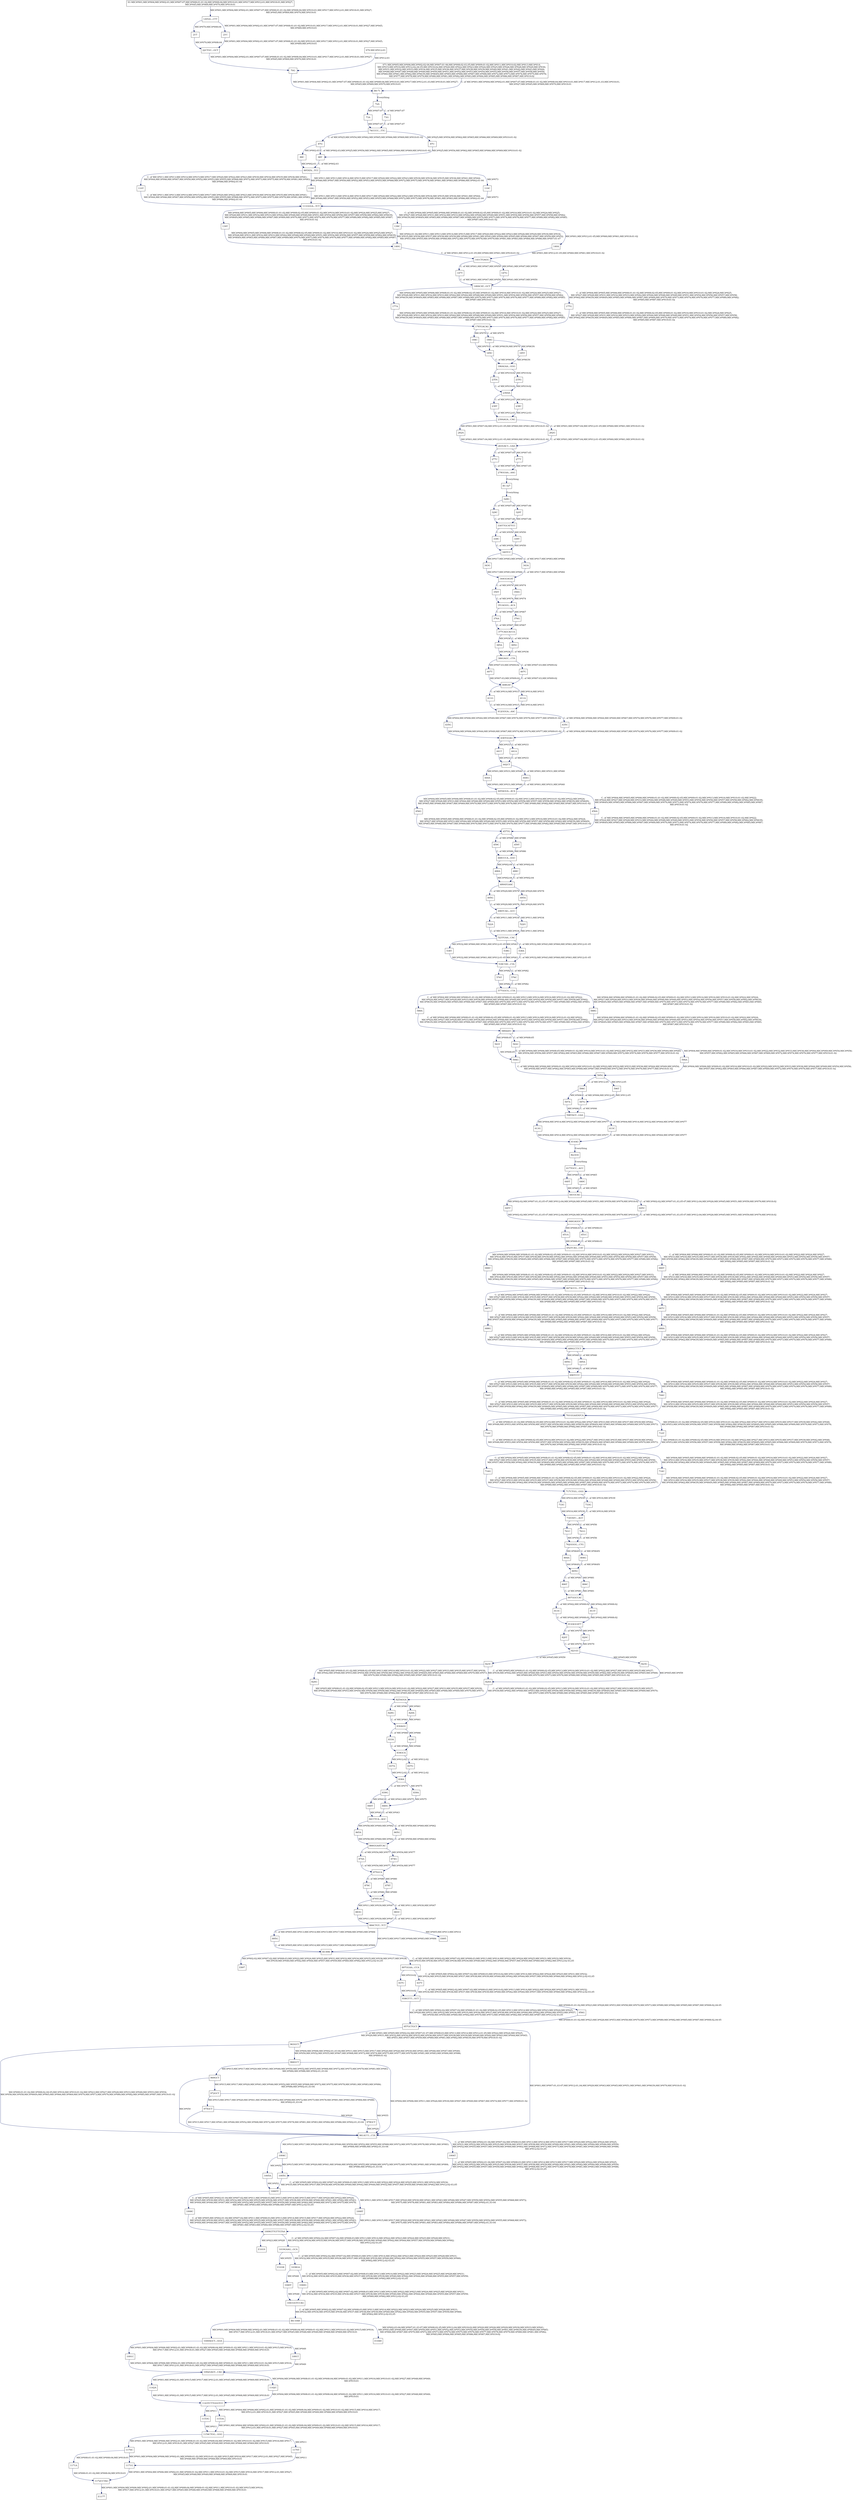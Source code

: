 digraph G {
  "865A" [shape=box, ];
  "1170C" [shape=box, ];
  "441T" [shape=box, ];
  "879TCAC" [shape=box, ];
  "339C" [shape=box, ];
  "184C" [shape=box, ];
  "185C" [shape=box, ];
  "350T" [shape=box, ];
  "110T" [shape=box, ];
  "651A" [shape=box, ];
  "865G" [shape=box, ];
  "539CTAT...CTA" [shape=box, ];
  "883G" [shape=box, ];
  "733C" [shape=box, ];
  "522A" [shape=box, ];
  "140A" [shape=box, ];
  "495G" [shape=box, ];
  "263GACT...GAA" [shape=box, ];
  "343G" [shape=box, ];
  "613G" [shape=box, ];
  "435G" [shape=box, ];
  "1092GAGT...CAG" [shape=box, ];
  "645T" [shape=box, ];
  "761C" [shape=box, ];
  "74CCCC...TTC" [shape=box, ];
  "874A" [shape=box, ];
  "824A" [shape=box, ];
  "700T" [shape=box, ];
  "833A" [shape=box, ];
  "457TG" [shape=box, ];
  "874G" [shape=box, ];
  "820T" [shape=box, ];
  "73A" [shape=box, ];
  "689GCTTCT" [shape=box, ];
  "139T" [shape=box, ];
  "966GCT" [shape=box, ];
  "825AGGA" [shape=box, ];
  "824G" [shape=box, ];
  "688A" [shape=box, ];
  "806T" [shape=box, ];
  "239AAGA...CAG" [shape=box, ];
  "840T" [shape=box, ];
  "70G" [shape=box, ];
  "1049AGCT...GGA" [shape=box, ];
  "688G" [shape=box, ];
  "652TCAG...CAT" [shape=box, ];
  "1006TC" [shape=box, ];
  "667ACCG...TTC" [shape=box, ];
  "884CTGT...TCT" [shape=box, ];
  "S1-MICA*001;MICA*004;MICA*002:01;MICA*007:07;MICA*008:01:01-02;MICA*008:04;MICA*010:01;MICA*017;MICA*012:01;MICA*018:01;MICA*027;
MICA*045;MICA*069;MICA*070;MICA*019:01" [
  shape=box, ];
  "73G" [shape=box, ];
  "523TGAA...CAC" [shape=box, ];
  "488A" [shape=box, ];
  "E1019" [shape=box, ];
  "829G" [shape=box, ];
  "717CTGG...GGG" [shape=box, ];
  "695G" [shape=box, ];
  "838A" [shape=box, ];
  "813C" [shape=box, ];
  "444A" [shape=box, ];
  "598TAGT...GAA" [shape=box, ];
  "329C" [shape=box, ];
  "804A" [shape=box, ];
  "177A" [shape=box, ];
  "830AGG" [shape=box, ];
  "696TCCC" [shape=box, ];
  "407T" [shape=box, ];
  "488C" [shape=box, ];
  "B4-1048" [shape=box, ];
  "1170T" [shape=box, ];
  "895G" [shape=box, ];
  "456G" [shape=box, ];
  "B3-896" [shape=box, ];
  "88T" [shape=box, ];
  "1040T" [shape=box, ];
  "617TGCC...ACC" [shape=box, ];
  "957GCTGCT" [shape=box, ];
  "807GGCCAC" [shape=box, ];
  "875GCA" [shape=box, ];
  "412GGGA...AAC" [shape=box, ];
  "1142A" [shape=box, ];
  "186AGAA...GGG" [shape=box, ];
  "805G" [shape=box, ];
  "595G" [shape=box, ];
  "238T" [shape=box, ];
  "597A" [shape=box, ];
  "351AGGG...ACA" [shape=box, ];
  "147T" [shape=box, ];
  "1005A" [shape=box, ];
  "711ACTGA" [shape=box, ];
  "1040G" [shape=box, ];
  "21T" [shape=box, ];
  "878C" [shape=box, ];
  "700C" [shape=box, ];
  "588A" [shape=box, ];
  "344GGAGAT" [shape=box, ];
  "597G" [shape=box, ];
  "E897" [shape=box, ];
  "235A" [shape=box, ];
  "829A" [shape=box, ];
  "1004C" [shape=box, ];
  "613C" [shape=box, ];
  "386GAGC...CTA" [shape=box, ];
  "B2-616" [shape=box, ];
  "1019GAAG...GCA" [shape=box, ];
  "328G" [shape=box, ];
  "277C" [shape=box, ];
  "1091C" [shape=box, ];
  "687T" [shape=box, ];
  "821GC" [shape=box, ];
  "701GGAATATCA" [shape=box, ];
  "1041GGTCCAG" [shape=box, ];
  "841TTCA...AGC" [shape=box, ];
  "883C" [shape=box, ];
  "436TGGAG" [shape=box, ];
  "666C" [shape=box, ];
  "1009GTTGTTGTAA" [shape=box, ];
  "444G" [shape=box, ];
  "148ACAT...GCT" [shape=box, ];
  "814AGGATT" [shape=box, ];
  "823C" [shape=box, ];
  "645C" [shape=box, ];
  "978GCT" [shape=box, ];
  "820C" [shape=box, ];
  "1171A" [shape=box, ];
  "1005G" [shape=box, ];
  "147G" [shape=box, ];
  "834GCA" [shape=box, ];
  "839G" [shape=box, ];
  "593T" [shape=box, ];
  "938GTTT...GCT" [shape=box, ];
  "411G" [shape=box, ];
  "88C" [shape=box, ];
  "1091T" [shape=box, ];
  "641GCAG" [shape=box, ];
  "238C" [shape=box, ];
  "839A" [shape=box, ];
  "110G" [shape=box, ];
  "1143TCTTGGGTCC" [shape=box, ];
  "262A" [shape=box, ];
  "385A" [shape=box, ];
  "956G" [shape=box, ];
  "376A" [shape=box, ];
  "687C" [shape=box, ];
  "87G" [shape=box, ];
  "646GAGGC" [shape=box, ];
  "1153G" [shape=box, ];
  "460CCCA...GGC" [shape=box, ];
  "937C" [shape=box, ];
  "22CTGC...GCT" [shape=box, ];
  "593C" [shape=box, ];
  "897GGAA...CCA" [shape=box, ];
  "837A" [shape=box, ];
  "495A" [shape=box, ];
  "1008C" [shape=box, ];
  "538T" [shape=box, ];
  "588G" [shape=box, ];
  "E1049" [shape=box, ];
  "695A" [shape=box, ];
  "1171G" [shape=box, ];
  "E1177" [shape=box, ];
  "716G" [shape=box, ];
  "496TCAG...GCC" [shape=box, ];
  "963GCT" [shape=box, ];
  "E1038" [shape=box, ];
  "878T" [shape=box, ];
  "804G" [shape=box, ];
  "441A" [shape=box, ];
  "489ATGAAC" [shape=box, ];
  "376G" [shape=box, ];
  "594A" [shape=box, ];
  "139C" [shape=box, ];
  "89TATA...TCC" [shape=box, ];
  "823G" [shape=box, ];
  "B1-327" [shape=box, ];
  "640T" [shape=box, ];
  "277T" [shape=box, ];
  "716C" [shape=box, ];
  "340TCC" [shape=box, ];
  "141CTGAGG" [shape=box, ];
  "278GGAA...AAG" [shape=box, ];
  "459C" [shape=box, ];
  "937T" [shape=box, ];
  "330TTGCATTCC" [shape=box, ];
  "177G" [shape=box, ];
  "350G" [shape=box, ];
  "866GGAATCAC" [shape=box, ];
  "184G" [shape=box, ];
  "666T" [shape=box, ];
  "833C" [shape=box, ];
  "87C" [shape=box, ];
  "538G" [shape=box, ];
  "B0-71" [shape=box, ];
  "522G" [shape=box, ];
  "614AG" [shape=box, ];
  "1ATGG...CTT" [shape=box, ];
  "806C" [shape=box, ];
  "762GGGG...CTG" [shape=box, ];
  "710C" [shape=box, ];
  "S70-MICA*012:03" [shape=box, ];
  "459T" [shape=box, ];
  "385G" [shape=box, ];
  "S71-MICA*005;MICA*006;MICA*002:02-04;MICA*007:01-06;MICA*008:02-03,05;MICA*009:01-02;MICA*011;MICA*010:02;MICA*013;MICA*014;
MICA*015;MICA*016;MICA*012:02,04-05;MICA*018:02;MICA*020;MICA*022;MICA*023;MICA*024;MICA*025;MICA*026;MICA*028;MICA*029;MICA*030;
MICA*031;MICA*032;MICA*033;MICA*034;MICA*035;MICA*036;MICA*037;MICA*038;MICA*039;MICA*040;MICA*041;MICA*042;MICA*043;MICA*044;
MICA*046;MICA*047;MICA*048;MICA*049;MICA*050;MICA*051;MICA*052;MICA*053;MICA*054;MICA*055;MICA*056;MICA*057;MICA*058;MICA*059;
MICA*060;MICA*061;MICA*062;MICA*063N;MICA*064N;MICA*065;MICA*066;MICA*067;MICA*068;MICA*072;MICA*073;MICA*074;MICA*075;MICA*076;
MICA*077;MICA*078;MICA*079;MICA*080;MICA*081;MICA*082;MICA*083;MICA*084;MICA*085;MICA*086;MICA*087;MICA*019:02" [
  shape=box, ];
  "1172CCTAG" [shape=box, ];
  "235G" [shape=box, ];
  "594G" [shape=box, ];
  "1142C" [shape=box, ];
  "377CAGCACCA" [shape=box, ];
  "236AA" [shape=box, ];
  "710T" [shape=box, ];
  "1153A" [shape=box, ];
  "733G" [shape=box, ];
  "407C" [shape=box, ];
  "1008T" [shape=box, ];
  "975GCT" [shape=box, ];
  "E895" [shape=box, ];
  "813T" [shape=box, ];
  "589AATC" [shape=box, ];
  "761G" [shape=box, ];
  "140G" [shape=box, ];
  "329T" [shape=box, ];
  "185T" [shape=box, ];
  "72A" [shape=box, ];
  "411A" [shape=box, ];
  "576T" [shape=box, ];
  "840G" [shape=box, ];
  "110C" [shape=box, ];
  "651C" [shape=box, ];
  "442CT" [shape=box, ];
  "837G" [shape=box, ];
  "1154CTGG...GGG" [shape=box, ];
  "435C" [shape=box, ];
  "538A" [shape=box, ];
  "1004T" [shape=box, ];
  "343A" [shape=box, ];
  "596C" [shape=box, ];
  "262G" [shape=box, ];
  "596T" [shape=box, ];
  "21C" [shape=box, ];
  "456A" [shape=box, ];
  "969GCT" [shape=box, ];
  "972GCT" [shape=box, ];
  "408GAT" [shape=box, ];
  "981ATTT...CTA" [shape=box, ];
  "111GGGA...TCT" [shape=box, ];
  "576C" [shape=box, ];
  "640C" [shape=box, ];
  "178TGACAG" [shape=box, ];
  "339T" [shape=box, ];
  "1038GA" [shape=box, ];
  "577GGCG...CTA" [shape=box, ];
  "734TATC...AGT" [shape=box, ];
  "445AGGA...ACA" [shape=box, ];
  
  
  edge [color="#001267", ];
  "865A" -> "866GGAATCAC" [label="MICA*058;MICA*060;MICA*062", ];
  "1170C" -> "1171A" [label="MICA*008:01:01-02;MICA*008:04;MICA*018:01", ];
  "1170C" -> "1171G" [label="MICA*001;MICA*004;MICA*006;MICA*002:01;MICA*009:01-02;MICA*010:01-02;MICA*015;MICA*016;MICA*017;MICA*012:01;MICA*027;MICA*045;
MICA*048;MICA*049;MICA*068;MICA*069;MICA*019:01",
                      ];
  "441T" -> "442CT" [label="MICA*033", ];
  "879TCAC" -> "883C" [label="C. of MICA*011;MICA*030;MICA*047", ];
  "879TCAC" -> "883G" [label="MICA*011;MICA*030;MICA*047", ];
  "339C" -> "340TCC" [label="C. of MICA*050", ];
  "184C" -> "185C" [label="MICA*070", ];
  "185C" -> "186AGAA...GGG" [label="C. of MICA*063N", ];
  "350T" -> "351AGGG...ACA" [label="C. of MICA*074", ];
  "110T" -> "111GGGA...TCT" [label="C. of MICA*011;MICA*013;MICA*014;MICA*015;MICA*017;MICA*020;MICA*022;MICA*023;MICA*030;MICA*034;MICA*035;MICA*036;MICA*041;
MICA*044;MICA*046;MICA*047;MICA*050;MICA*052;MICA*053;MICA*055;MICA*068;MICA*072;MICA*073;MICA*075;MICA*078;MICA*081;MICA*083;
MICA*086;MICA*002:01-04",
                             ];
  "651A" -> "652TCAG...CAT" [label="MICA*008:03", ];
  "865G" -> "866GGAATCAC" [label="C. of MICA*058;MICA*060;MICA*062", ];
  "539CTAT...CTA" -> "576C" [label="C. of MICA*082", ];
  "539CTAT...CTA" -> "576T" [label="MICA*082", ];
  "883G" -> "884CTGT...TCT" [label="MICA*011;MICA*030;MICA*047", ];
  "733C" -> "734TATC...AGT" [label="MICA*016;MICA*039", ];
  "522A" -> "523TGAA...CAC" [label="C. of MICA*011;MICA*034", ];
  "140A" -> "141CTGAGG" [label="MICA*001;MICA*012:01-05;MICA*060;MICA*061;MICA*018:01-02",
                         ];
  "495G" -> "496TCAG...GCC" [label="C. of MICA*029;MICA*078", ];
  "263GACT...GAA" -> "277C" [label="C. of MICA*007:05", ];
  "263GACT...GAA" -> "277T" [label="MICA*007:05", ];
  "343G" -> "344GGAGAT" [label="MICA*017;MICA*083;MICA*084", ];
  "613G" -> "614AG" [label="MICA*004;MICA*014;MICA*032;MICA*044;MICA*067;MICA*077",
                     ];
  "435G" -> "436TGGAG" [label="MICA*004;MICA*006;MICA*044;MICA*049;MICA*067;MICA*074;MICA*076;MICA*077;MICA*009:01-02",
                        ];
  "1092GAGT...CAG" -> "1142A" [label="MICA*001;MICA*002:01;MICA*015;MICA*017;MICA*012:01;MICA*045;MICA*068;MICA*069;MICA*018:01",
                               ];
  "1092GAGT...CAG" -> "1142C" [label="MICA*004;MICA*006;MICA*008:01:01-02;MICA*008:04;MICA*009:01-02;MICA*011;MICA*016;MICA*010:01-02;MICA*027;MICA*048;MICA*049;
MICA*019:01",
                               ];
  "645T" -> "646GAGGC" [label="MICA*002:02;MICA*007:01,03,05-07;MICA*012:04;MICA*026;MICA*045;MICA*051;MICA*059;MICA*079;MICA*018:02",
                        ];
  "761C" -> "762GGGG...CTG" [label="MICA*056", ];
  "74CCCC...TTC" -> "87C" [label="MICA*025;MICA*054;MICA*062;MICA*065;MICA*066;MICA*069;MICA*010:01-02",
                           ];
  "74CCCC...TTC" -> "87G" [label="C. of MICA*025;MICA*054;MICA*062;MICA*065;MICA*066;MICA*069;MICA*010:01-02",
                           ];
  "874A" -> "875GCA" [label="C. of MICA*054;MICA*077", ];
  "824A" -> "825AGGA" [label="C. of MICA*005;MICA*008:01:01-02;MICA*008:02-05;MICA*013;MICA*016;MICA*010:01-02;MICA*022;MICA*027;MICA*033;MICA*035;MICA*037;
MICA*039;MICA*042;MICA*048;MICA*053;MICA*054;MICA*056;MICA*058;MICA*062;MICA*063N;MICA*064N;MICA*065;MICA*066;MICA*069;MICA*070;
MICA*073;MICA*076;MICA*080;MICA*082;MICA*085;MICA*087;MICA*019:01-02",
                       ];
  "700T" -> "701GGAATATCA" [label="C. of MICA*004;MICA*005;MICA*006;MICA*008:01:01-02;MICA*008:02-05;MICA*009:01-02;MICA*016;MICA*010:01-02;MICA*022;MICA*024;
MICA*027;MICA*033;MICA*034;MICA*035;MICA*037;MICA*038;MICA*039;MICA*042;MICA*044;MICA*048;MICA*049;MICA*053;MICA*054;MICA*056;
MICA*057;MICA*058;MICA*062;MICA*063N;MICA*064N;MICA*065;MICA*066;MICA*067;MICA*069;MICA*070;MICA*073;MICA*074;MICA*076;MICA*077;
MICA*080;MICA*082;MICA*085;MICA*087;MICA*019:01-02",
                            ];
  "833A" -> "834GCA" [label="C. of MICA*066", ];
  "457TG" -> "459C" [label="C. of MICA*086", ];
  "457TG" -> "459T" [label="MICA*086", ];
  "874G" -> "875GCA" [label="MICA*054;MICA*077", ];
  "820T" -> "821GC" [label="C. of MICA*079", ];
  "73A" -> "74CCCC...TTC" [label="MICA*007:07", ];
  "689GCTTCT" -> "695A" [label="C. of MICA*046", ];
  "689GCTTCT" -> "695G" [label="MICA*046", ];
  "139T" -> "140G" [label="MICA*004;MICA*005;MICA*006;MICA*008:01:01-02;MICA*008:02-05;MICA*009:01-02;MICA*016;MICA*010:01-02;MICA*024;MICA*025;MICA*027;
MICA*028;MICA*031;MICA*032;MICA*033;MICA*042;MICA*048;MICA*049;MICA*051;MICA*054;MICA*056;MICA*057;MICA*058;MICA*062;MICA*063N;
MICA*064N;MICA*065;MICA*066;MICA*067;MICA*069;MICA*070;MICA*073;MICA*074;MICA*076;MICA*077;MICA*080;MICA*082;MICA*085;MICA*087;
MICA*019:01-02",
                    ];
  "966GCT" -> "969GCT" [label="MICA*015;MICA*017;MICA*020;MICA*041;MICA*046;MICA*050;MICA*052;MICA*055;MICA*068;MICA*072;MICA*075;MICA*078;MICA*081;MICA*083;
MICA*084;MICA*086;MICA*002:01,03-04",
                        ];
  "966GCT" -> "981ATTT...CTA" [label="MICA*004;MICA*006;MICA*011;MICA*026;MICA*030;MICA*047;MICA*049;MICA*067;MICA*074;MICA*077;MICA*009:01-02",
                               ];
  "825AGGA" -> "829A" [label="MICA*061", ];
  "825AGGA" -> "829G" [label="C. of MICA*061", ];
  "824G" -> "825AGGA" [label="MICA*005;MICA*008:01:01-02;MICA*008:02-05;MICA*013;MICA*016;MICA*010:01-02;MICA*022;MICA*027;MICA*033;MICA*035;MICA*037;MICA*039;
MICA*042;MICA*048;MICA*053;MICA*054;MICA*056;MICA*058;MICA*062;MICA*063N;MICA*064N;MICA*065;MICA*066;MICA*069;MICA*070;MICA*073;
MICA*076;MICA*080;MICA*082;MICA*085;MICA*087;MICA*019:01-02",
                       ];
  "688A" -> "689GCTTCT" [label="MICA*004;MICA*005;MICA*006;MICA*008:01:01-02;MICA*008:02-05;MICA*009:01-02;MICA*016;MICA*010:01-02;MICA*022;MICA*024;MICA*027;
MICA*033;MICA*034;MICA*035;MICA*037;MICA*038;MICA*039;MICA*042;MICA*044;MICA*048;MICA*049;MICA*053;MICA*054;MICA*056;MICA*057;
MICA*058;MICA*062;MICA*063N;MICA*064N;MICA*065;MICA*066;MICA*067;MICA*069;MICA*070;MICA*073;MICA*074;MICA*076;MICA*077;MICA*080;
MICA*082;MICA*085;MICA*087;MICA*019:01-02",
                         ];
  "806T" -> "807GGCCAC" [label="C. of MICA*081", ];
  "239AAGA...CAG" -> "262A" [label="MICA*001;MICA*007:04;MICA*012:01-05;MICA*060;MICA*061;MICA*018:01-02",
                             ];
  "239AAGA...CAG" -> "262G" [label="C. of MICA*001;MICA*007:04;MICA*012:01-05;MICA*060;MICA*061;MICA*018:01-02",
                             ];
  "840T" -> "841TTCA...AGC" [label="MICA*043", ];
  "70G" -> "B0-71" [label="MICA*001;MICA*004;MICA*002:01;MICA*007:07;MICA*008:01:01-02;MICA*008:04;MICA*010:01;MICA*017;MICA*012:01,03;MICA*018:01;MICA*027;
MICA*045;MICA*069;MICA*070;MICA*019:01",
                    ];
  "1049AGCT...GGA" -> "1091C" [label="MICA*001;MICA*004;MICA*006;MICA*002:01;MICA*008:01:01-02;MICA*008:04;MICA*009:01-02;MICA*011;MICA*010:01-02;MICA*015;MICA*016;
MICA*017;MICA*012:01;MICA*018:01;MICA*027;MICA*045;MICA*048;MICA*068;MICA*069;MICA*019:01",
                               ];
  "1049AGCT...GGA" -> "1091T" [label="MICA*049", ];
  "688G" -> "689GCTTCT" [label="C. of MICA*004;MICA*005;MICA*006;MICA*008:01:01-02;MICA*008:02-05;MICA*009:01-02;MICA*016;MICA*010:01-02;MICA*022;MICA*024;
MICA*027;MICA*033;MICA*034;MICA*035;MICA*037;MICA*038;MICA*039;MICA*042;MICA*044;MICA*048;MICA*049;MICA*053;MICA*054;MICA*056;
MICA*057;MICA*058;MICA*062;MICA*063N;MICA*064N;MICA*065;MICA*066;MICA*067;MICA*069;MICA*070;MICA*073;MICA*074;MICA*076;MICA*077;
MICA*080;MICA*082;MICA*085;MICA*087;MICA*019:01-02",
                         ];
  "652TCAG...CAT" -> "666C" [label="MICA*004;MICA*006;MICA*008:01:01-02;MICA*008:02-05;MICA*009:01-02;MICA*016;MICA*010:01-02;MICA*022;MICA*024;MICA*027;MICA*033;
MICA*034;MICA*035;MICA*037;MICA*038;MICA*039;MICA*042;MICA*044;MICA*048;MICA*049;MICA*053;MICA*054;MICA*056;MICA*057;MICA*058;
MICA*062;MICA*063N;MICA*064N;MICA*065;MICA*066;MICA*067;MICA*069;MICA*070;MICA*073;MICA*074;MICA*076;MICA*077;MICA*080;MICA*082;
MICA*085;MICA*087;MICA*019:01-02",
                             ];
  "652TCAG...CAT" -> "666T" [label="C. of MICA*004;MICA*006;MICA*008:01:01-02;MICA*008:02-05;MICA*009:01-02;MICA*016;MICA*010:01-02;MICA*022;MICA*024;MICA*027;
MICA*033;MICA*034;MICA*035;MICA*037;MICA*038;MICA*039;MICA*042;MICA*044;MICA*048;MICA*049;MICA*053;MICA*054;MICA*056;MICA*057;
MICA*058;MICA*062;MICA*063N;MICA*064N;MICA*065;MICA*066;MICA*067;MICA*069;MICA*070;MICA*073;MICA*074;MICA*076;MICA*077;MICA*080;
MICA*082;MICA*085;MICA*087;MICA*019:01-02",
                             ];
  "1006TC" -> "1008C" [label="C. of MICA*005;MICA*002:01-04;MICA*007:02;MICA*011;MICA*008:03;MICA*013;MICA*014;MICA*015;MICA*017;MICA*020;MICA*022;MICA*024;
MICA*025;MICA*030;MICA*031;MICA*032;MICA*034;MICA*035;MICA*036;MICA*037;MICA*038;MICA*039;MICA*040;MICA*041;MICA*042;MICA*043;
MICA*044;MICA*046;MICA*047;MICA*050;MICA*052;MICA*055;MICA*057;MICA*059;MICA*060;MICA*062;MICA*068;MICA*072;MICA*075;MICA*078;
MICA*081;MICA*083;MICA*084;MICA*086;MICA*087;MICA*012:02-03,05",
                       ];
  "1006TC" -> "1008T" [label="MICA*011;MICA*015;MICA*017;MICA*020;MICA*030;MICA*041;MICA*043;MICA*046;MICA*047;MICA*050;MICA*052;MICA*055;MICA*068;MICA*072;
MICA*075;MICA*078;MICA*081;MICA*083;MICA*084;MICA*086;MICA*087;MICA*002:01,03-04",
                       ];
  "667ACCG...TTC" -> "687C" [label="MICA*004;MICA*005;MICA*006;MICA*008:01:01-02;MICA*008:02-05;MICA*009:01-02;MICA*016;MICA*010:01-02;MICA*022;MICA*024;MICA*027;
MICA*033;MICA*034;MICA*035;MICA*037;MICA*038;MICA*039;MICA*042;MICA*044;MICA*048;MICA*049;MICA*053;MICA*054;MICA*056;MICA*057;
MICA*058;MICA*062;MICA*063N;MICA*064N;MICA*065;MICA*066;MICA*067;MICA*069;MICA*070;MICA*073;MICA*074;MICA*076;MICA*077;MICA*080;
MICA*082;MICA*085;MICA*087;MICA*019:01-02",
                             ];
  "667ACCG...TTC" -> "687T" [label="C. of MICA*004;MICA*005;MICA*006;MICA*008:01:01-02;MICA*008:02-05;MICA*009:01-02;MICA*016;MICA*010:01-02;MICA*022;MICA*024;
MICA*027;MICA*033;MICA*034;MICA*035;MICA*037;MICA*038;MICA*039;MICA*042;MICA*044;MICA*048;MICA*049;MICA*053;MICA*054;MICA*056;
MICA*057;MICA*058;MICA*062;MICA*063N;MICA*064N;MICA*065;MICA*066;MICA*067;MICA*069;MICA*070;MICA*073;MICA*074;MICA*076;MICA*077;
MICA*080;MICA*082;MICA*085;MICA*087;MICA*019:01-02",
                             ];
  "884CTGT...TCT" -> "E895" [label="MICA*005;MICA*013;MICA*014", ];
  "884CTGT...TCT" -> "B3-896" [label="MICA*015;MICA*017;MICA*068;MICA*083;MICA*084",
                               ];
  "884CTGT...TCT" -> "895G" [label="C. of MICA*005;MICA*013;MICA*014;MICA*015;MICA*017;MICA*068;MICA*083;MICA*084",
                             ];
  "S1-MICA*001;MICA*004;MICA*002:01;MICA*007:07;MICA*008:01:01-02;MICA*008:04;MICA*010:01;MICA*017;MICA*012:01;MICA*018:01;MICA*027;
MICA*045;MICA*069;MICA*070;MICA*019:01" -> "1ATGG...CTT" [
  label="MICA*001;MICA*004;MICA*002:01;MICA*007:07;MICA*008:01:01-02;MICA*008:04;MICA*010:01;MICA*017;MICA*012:01;MICA*018:01;MICA*027;
MICA*045;MICA*069;MICA*070;MICA*019:01",
  ];
  "73G" -> "74CCCC...TTC" [label="C. of MICA*007:07", ];
  "523TGAA...CAC" -> "538A" [label="C. of MICA*032;MICA*043;MICA*060;MICA*061;MICA*012:01-05",
                             ];
  "523TGAA...CAC" -> "538G" [label="MICA*043", ];
  "523TGAA...CAC" -> "538T" [label="MICA*032;MICA*060;MICA*061;MICA*012:01-05",
                             ];
  "488A" -> "489ATGAAC" [label="MICA*002:04", ];
  "829G" -> "830AGG" [label="C. of MICA*061", ];
  "717CTGG...GGG" -> "733C" [label="MICA*016;MICA*039", ];
  "717CTGG...GGG" -> "733G" [label="C. of MICA*016;MICA*039", ];
  "695G" -> "696TCCC" [label="MICA*046", ];
  "838A" -> "839A" [label="MICA*075", ];
  "838A" -> "839G" [label="C. of MICA*075", ];
  "813C" -> "814AGGATT" [label="C. of MICA*042;MICA*008:02", ];
  "444A" -> "445AGGA...ACA" [label="MICA*001;MICA*031;MICA*040", ];
  "598TAGT...GAA" -> "613C" [label="C. of MICA*004;MICA*014;MICA*032;MICA*044;MICA*067;MICA*077",
                             ];
  "598TAGT...GAA" -> "613G" [label="MICA*004;MICA*014;MICA*032;MICA*044;MICA*067;MICA*077",
                             ];
  "329C" -> "330TTGCATTCC" [label="C. of MICA*007:06", ];
  "804A" -> "805G" [label="MICA*064N", ];
  "177A" -> "178TGACAG" [label="MICA*004;MICA*005;MICA*006;MICA*008:01:01-02;MICA*008:02-05;MICA*009:01-02;MICA*016;MICA*010:01-02;MICA*024;MICA*025;MICA*027;
MICA*028;MICA*031;MICA*032;MICA*033;MICA*042;MICA*044;MICA*048;MICA*049;MICA*051;MICA*054;MICA*056;MICA*057;MICA*058;MICA*062;
MICA*063N;MICA*064N;MICA*065;MICA*066;MICA*067;MICA*069;MICA*070;MICA*073;MICA*074;MICA*076;MICA*077;MICA*080;MICA*082;MICA*085;
MICA*087;MICA*019:01-02",
                         ];
  "830AGG" -> "833A" [label="C. of MICA*066", ];
  "830AGG" -> "833C" [label="MICA*066", ];
  "696TCCC" -> "700C" [label="MICA*004;MICA*005;MICA*006;MICA*008:01:01-02;MICA*008:02-05;MICA*009:01-02;MICA*016;MICA*010:01-02;MICA*022;MICA*024;MICA*027;
MICA*033;MICA*034;MICA*035;MICA*037;MICA*038;MICA*039;MICA*042;MICA*044;MICA*048;MICA*049;MICA*053;MICA*054;MICA*056;MICA*057;
MICA*058;MICA*062;MICA*063N;MICA*064N;MICA*065;MICA*066;MICA*067;MICA*069;MICA*070;MICA*073;MICA*074;MICA*076;MICA*077;MICA*080;
MICA*082;MICA*085;MICA*087;MICA*019:01-02",
                       ];
  "696TCCC" -> "700T" [label="C. of MICA*004;MICA*005;MICA*006;MICA*008:01:01-02;MICA*008:02-05;MICA*009:01-02;MICA*016;MICA*010:01-02;MICA*022;MICA*024;
MICA*027;MICA*033;MICA*034;MICA*035;MICA*037;MICA*038;MICA*039;MICA*042;MICA*044;MICA*048;MICA*049;MICA*053;MICA*054;MICA*056;
MICA*057;MICA*058;MICA*062;MICA*063N;MICA*064N;MICA*065;MICA*066;MICA*067;MICA*069;MICA*070;MICA*073;MICA*074;MICA*076;MICA*077;
MICA*080;MICA*082;MICA*085;MICA*087;MICA*019:01-02",
                       ];
  "407T" -> "408GAT" [label="MICA*007:03;MICA*009:02", ];
  "488C" -> "489ATGAAC" [label="C. of MICA*002:04", ];
  "B4-1048" -> "E1049" [label="MICA*002:03-04;MICA*007:01,03-07;MICA*008:02,05;MICA*012:04;MICA*018:02;MICA*020;MICA*026;MICA*029;MICA*030;MICA*033;MICA*041;
MICA*043;MICA*046;MICA*047;MICA*050;MICA*051;MICA*052;MICA*053;MICA*054;MICA*056;MICA*058;MICA*061;MICA*063N;MICA*064N;MICA*065;
MICA*066;MICA*067;MICA*070;MICA*072;MICA*073;MICA*074;MICA*075;MICA*076;MICA*077;MICA*078;MICA*079;MICA*080;MICA*081;MICA*082;
MICA*083;MICA*084;MICA*085;MICA*086;MICA*087;MICA*019:02",
                        ];
  "B4-1048" -> "1049AGCT...GGA" [label="MICA*001;MICA*004;MICA*006;MICA*002:01;MICA*008:01:01-02;MICA*008:04;MICA*009:01-02;MICA*011;MICA*010:01-02;MICA*015;MICA*016;
MICA*017;MICA*012:01;MICA*018:01;MICA*027;MICA*045;MICA*048;MICA*049;MICA*068;MICA*069;MICA*019:01",
                                 ];
  "1170T" -> "1171G" [label="MICA*011", ];
  "895G" -> "B3-896" [label="C. of MICA*005;MICA*013;MICA*014;MICA*015;MICA*017;MICA*068;MICA*083;MICA*084",
                      ];
  "456G" -> "457TG" [label="MICA*004;MICA*005;MICA*006;MICA*008:01:01-02;MICA*008:02-05;MICA*009:01-02;MICA*013;MICA*016;MICA*010:01-02;MICA*022;MICA*024;
MICA*027;MICA*028;MICA*033;MICA*044;MICA*048;MICA*049;MICA*053;MICA*054;MICA*056;MICA*057;MICA*058;MICA*062;MICA*063N;MICA*064N;
MICA*065;MICA*066;MICA*067;MICA*069;MICA*070;MICA*073;MICA*074;MICA*076;MICA*077;MICA*080;MICA*082;MICA*085;MICA*087;MICA*019:01-02",
                     ];
  "B3-896" -> "E897" [label="MICA*002:02;MICA*007:02;MICA*008:03;MICA*022;MICA*024;MICA*025;MICA*031;MICA*032;MICA*034;MICA*035;MICA*036;MICA*037;MICA*038;
MICA*039;MICA*040;MICA*042;MICA*044;MICA*057;MICA*059;MICA*060;MICA*062;MICA*012:02-03,05",
                      ];
  "B3-896" -> "897GGAA...CCA" [label="C. of MICA*005;MICA*002:02;MICA*007:02;MICA*008:03;MICA*013;MICA*014;MICA*022;MICA*024;MICA*025;MICA*031;MICA*032;MICA*034;
MICA*035;MICA*036;MICA*037;MICA*038;MICA*039;MICA*040;MICA*042;MICA*044;MICA*057;MICA*059;MICA*060;MICA*062;MICA*012:02-03,05",
                               ];
  "88T" -> "89TATA...TCC" [label="C. of MICA*002:03", ];
  "1040T" -> "1041GGTCCAG" [label="MICA*048", ];
  "617TGCC...ACC" -> "640C" [label="C. of MICA*065", ];
  "617TGCC...ACC" -> "640T" [label="MICA*065", ];
  "957GCTGCT" -> "963GCT" [label="C. of MICA*001;MICA*005;MICA*002:02;MICA*007:01-07;MICA*008:03;MICA*013;MICA*014;MICA*012:01-05;MICA*022;MICA*024;MICA*025;
MICA*029;MICA*031;MICA*032;MICA*034;MICA*035;MICA*036;MICA*037;MICA*038;MICA*039;MICA*040;MICA*042;MICA*043;MICA*044;MICA*045;
MICA*051;MICA*057;MICA*059;MICA*060;MICA*061;MICA*062;MICA*063N;MICA*079;MICA*018:01-02",
                           ];
  "957GCTGCT" -> "981ATTT...CTA" [label="MICA*001;MICA*007:01,03-07;MICA*012:01,04;MICA*029;MICA*043;MICA*045;MICA*051;MICA*061;MICA*063N;MICA*079;MICA*018:01-02",
                                  ];
  "807GGCCAC" -> "813C" [label="C. of MICA*042;MICA*008:02", ];
  "807GGCCAC" -> "813T" [label="MICA*042;MICA*008:02", ];
  "875GCA" -> "878C" [label="C. of MICA*080", ];
  "875GCA" -> "878T" [label="MICA*080", ];
  "412GGGA...AAC" -> "435C" [label="C. of MICA*004;MICA*006;MICA*044;MICA*049;MICA*067;MICA*074;MICA*076;MICA*077;MICA*009:01-02",
                             ];
  "412GGGA...AAC" -> "435G" [label="MICA*004;MICA*006;MICA*044;MICA*049;MICA*067;MICA*074;MICA*076;MICA*077;MICA*009:01-02",
                             ];
  "1142A" -> "1143TCTTGGGTCC" [label="MICA*001;MICA*002:01;MICA*015;MICA*017;MICA*012:01;MICA*045;MICA*068;MICA*069;MICA*018:01",
                               ];
  "186AGAA...GGG" -> "235A" [label="C. of MICA*019:02", ];
  "186AGAA...GGG" -> "235G" [label="MICA*019:02", ];
  "805G" -> "806C" [label="MICA*081", ];
  "805G" -> "806T" [label="C. of MICA*081", ];
  "595G" -> "596C" [label="C. of MICA*012:05", ];
  "595G" -> "596T" [label="MICA*012:05", ];
  "238T" -> "239AAGA...CAG" [label="C. of MICA*012:03", ];
  "597A" -> "598TAGT...GAA" [label="MICA*006", ];
  "351AGGG...ACA" -> "376A" [label="C. of MICA*067", ];
  "351AGGG...ACA" -> "376G" [label="MICA*067", ];
  "147T" -> "148ACAT...GCT" [label="C. of MICA*041;MICA*047;MICA*059", ];
  "1005A" -> "1006TC" [label="MICA*052", ];
  "711ACTGA" -> "716C" [label="MICA*004;MICA*005;MICA*006;MICA*008:01:01-02;MICA*008:02-05;MICA*009:01-02;MICA*016;MICA*010:01-02;MICA*022;MICA*024;MICA*027;
MICA*033;MICA*034;MICA*035;MICA*037;MICA*038;MICA*039;MICA*042;MICA*044;MICA*048;MICA*049;MICA*053;MICA*054;MICA*056;MICA*057;
MICA*058;MICA*062;MICA*063N;MICA*064N;MICA*065;MICA*066;MICA*067;MICA*069;MICA*070;MICA*073;MICA*074;MICA*076;MICA*077;MICA*080;
MICA*082;MICA*085;MICA*087;MICA*019:01-02",
                        ];
  "711ACTGA" -> "716G" [label="C. of MICA*004;MICA*005;MICA*006;MICA*008:01:01-02;MICA*008:02-05;MICA*009:01-02;MICA*016;MICA*010:01-02;MICA*022;MICA*024;
MICA*027;MICA*033;MICA*034;MICA*035;MICA*037;MICA*038;MICA*039;MICA*042;MICA*044;MICA*048;MICA*049;MICA*053;MICA*054;MICA*056;
MICA*057;MICA*058;MICA*062;MICA*063N;MICA*064N;MICA*065;MICA*066;MICA*067;MICA*069;MICA*070;MICA*073;MICA*074;MICA*076;MICA*077;
MICA*080;MICA*082;MICA*085;MICA*087;MICA*019:01-02",
                        ];
  "1040G" -> "1041GGTCCAG" [label="C. of MICA*005;MICA*002:02;MICA*007:02;MICA*008:03;MICA*013;MICA*014;MICA*022;MICA*023;MICA*024;MICA*025;MICA*028;MICA*031;
MICA*032;MICA*034;MICA*035;MICA*036;MICA*037;MICA*038;MICA*039;MICA*040;MICA*042;MICA*044;MICA*048;MICA*055;MICA*057;MICA*059;
MICA*060;MICA*062;MICA*012:02-03,05",
                            ];
  "21T" -> "22CTGC...GCT" [label="MICA*070;MICA*008:04", ];
  "878C" -> "879TCAC" [label="C. of MICA*080", ];
  "700C" -> "701GGAATATCA" [label="MICA*004;MICA*005;MICA*006;MICA*008:01:01-02;MICA*008:02-05;MICA*009:01-02;MICA*016;MICA*010:01-02;MICA*022;MICA*024;MICA*027;
MICA*033;MICA*034;MICA*035;MICA*037;MICA*038;MICA*039;MICA*042;MICA*044;MICA*048;MICA*049;MICA*053;MICA*054;MICA*056;MICA*057;
MICA*058;MICA*062;MICA*063N;MICA*064N;MICA*065;MICA*066;MICA*067;MICA*069;MICA*070;MICA*073;MICA*074;MICA*076;MICA*077;MICA*080;
MICA*082;MICA*085;MICA*087;MICA*019:01-02",
                            ];
  "588A" -> "589AATC" [label="C. of MICA*004;MICA*006;MICA*008:01:01-02;MICA*008:02-05;MICA*009:01-02;MICA*013;MICA*014;MICA*016;MICA*010:01-02;MICA*022;
MICA*024;MICA*027;MICA*028;MICA*033;MICA*036;MICA*044;MICA*048;MICA*049;MICA*053;MICA*054;MICA*056;MICA*057;MICA*058;MICA*062;
MICA*063N;MICA*064N;MICA*065;MICA*066;MICA*067;MICA*069;MICA*070;MICA*073;MICA*074;MICA*076;MICA*077;MICA*080;MICA*082;MICA*083;
MICA*085;MICA*087;MICA*019:01-02",
                       ];
  "344GGAGAT" -> "350G" [label="MICA*074", ];
  "344GGAGAT" -> "350T" [label="C. of MICA*074", ];
  "597G" -> "598TAGT...GAA" [label="C. of MICA*006", ];
  "235A" -> "236AA" [label="C. of MICA*019:02", ];
  "829A" -> "830AGG" [label="MICA*061", ];
  "1004C" -> "1005A" [label="MICA*052", ];
  "1004C" -> "1005G" [label="MICA*015;MICA*017;MICA*020;MICA*041;MICA*046;MICA*050;MICA*055;MICA*068;MICA*072;MICA*075;MICA*078;MICA*081;MICA*083;MICA*084;
MICA*086;MICA*002:01,03-04",
                      ];
  "613C" -> "614AG" [label="C. of MICA*004;MICA*014;MICA*032;MICA*044;MICA*067;MICA*077",
                     ];
  "386GAGC...CTA" -> "407C" [label="C. of MICA*007:03;MICA*009:02", ];
  "386GAGC...CTA" -> "407T" [label="MICA*007:03;MICA*009:02", ];
  "B2-616" -> "617TGCC...ACC" [label="Everything", ];
  "1019GAAG...GCA" -> "E1038" [label="MICA*055", ];
  "1019GAAG...GCA" -> "1038GA" [label="C. of MICA*005;MICA*002:02;MICA*007:02;MICA*008:03;MICA*013;MICA*014;MICA*022;MICA*023;MICA*024;MICA*025;MICA*028;MICA*031;
MICA*032;MICA*034;MICA*035;MICA*036;MICA*037;MICA*038;MICA*039;MICA*040;MICA*042;MICA*044;MICA*055;MICA*057;MICA*059;MICA*060;
MICA*062;MICA*012:02-03,05",
                                ];
  "328G" -> "329C" [label="C. of MICA*007:06", ];
  "328G" -> "329T" [label="MICA*007:06", ];
  "277C" -> "278GGAA...AAG" [label="C. of MICA*007:05", ];
  "1091C" -> "1092GAGT...CAG" [label="MICA*001;MICA*004;MICA*006;MICA*002:01;MICA*008:01:01-02;MICA*008:04;MICA*009:01-02;MICA*011;MICA*010:01-02;MICA*015;MICA*016;
MICA*017;MICA*012:01;MICA*018:01;MICA*027;MICA*045;MICA*048;MICA*068;MICA*069;MICA*019:01",
                               ];
  "687T" -> "688G" [label="C. of MICA*004;MICA*005;MICA*006;MICA*008:01:01-02;MICA*008:02-05;MICA*009:01-02;MICA*016;MICA*010:01-02;MICA*022;MICA*024;
MICA*027;MICA*033;MICA*034;MICA*035;MICA*037;MICA*038;MICA*039;MICA*042;MICA*044;MICA*048;MICA*049;MICA*053;MICA*054;MICA*056;
MICA*057;MICA*058;MICA*062;MICA*063N;MICA*064N;MICA*065;MICA*066;MICA*067;MICA*069;MICA*070;MICA*073;MICA*074;MICA*076;MICA*077;
MICA*080;MICA*082;MICA*085;MICA*087;MICA*019:01-02",
                    ];
  "821GC" -> "823C" [label="C. of MICA*045;MICA*059", ];
  "821GC" -> "823G" [label="MICA*045;MICA*059", ];
  "701GGAATATCA" -> "710C" [label="C. of MICA*008:01:01-02;MICA*008:02-05;MICA*016;MICA*010:01-02;MICA*022;MICA*027;MICA*033;MICA*035;MICA*037;MICA*039;MICA*042;
MICA*048;MICA*053;MICA*054;MICA*056;MICA*057;MICA*058;MICA*062;MICA*063N;MICA*064N;MICA*065;MICA*066;MICA*069;MICA*070;MICA*073;
MICA*076;MICA*080;MICA*082;MICA*087;MICA*019:01-02",
                            ];
  "701GGAATATCA" -> "710T" [label="MICA*008:01:01-02;MICA*008:02-05;MICA*016;MICA*010:01-02;MICA*022;MICA*027;MICA*033;MICA*035;MICA*037;MICA*039;MICA*042;MICA*048;
MICA*053;MICA*054;MICA*056;MICA*057;MICA*058;MICA*062;MICA*063N;MICA*064N;MICA*065;MICA*066;MICA*069;MICA*070;MICA*073;MICA*076;
MICA*080;MICA*082;MICA*087;MICA*019:01-02",
                            ];
  "1041GGTCCAG" -> "B4-1048" [label="C. of MICA*005;MICA*002:02;MICA*007:02;MICA*008:03;MICA*013;MICA*014;MICA*022;MICA*023;MICA*024;MICA*025;MICA*028;MICA*031;
MICA*032;MICA*034;MICA*035;MICA*036;MICA*037;MICA*038;MICA*039;MICA*040;MICA*042;MICA*044;MICA*055;MICA*057;MICA*059;MICA*060;
MICA*062;MICA*012:02-03,05",
                              ];
  "841TTCA...AGC" -> "865A" [label="MICA*058;MICA*060;MICA*062", ];
  "841TTCA...AGC" -> "865G" [label="C. of MICA*058;MICA*060;MICA*062", ];
  "883C" -> "884CTGT...TCT" [label="C. of MICA*011;MICA*030;MICA*047", ];
  "436TGGAG" -> "441A" [label="C. of MICA*033", ];
  "436TGGAG" -> "441T" [label="MICA*033", ];
  "666C" -> "667ACCG...TTC" [label="MICA*004;MICA*006;MICA*008:01:01-02;MICA*008:02-05;MICA*009:01-02;MICA*016;MICA*010:01-02;MICA*022;MICA*024;MICA*027;MICA*033;
MICA*034;MICA*035;MICA*037;MICA*038;MICA*039;MICA*042;MICA*044;MICA*048;MICA*049;MICA*053;MICA*054;MICA*056;MICA*057;MICA*058;
MICA*062;MICA*063N;MICA*064N;MICA*065;MICA*066;MICA*067;MICA*069;MICA*070;MICA*073;MICA*074;MICA*076;MICA*077;MICA*080;MICA*082;
MICA*085;MICA*087;MICA*019:01-02",
                             ];
  "1009GTTGTTGTAA" -> "E1019" [label="MICA*023;MICA*028", ];
  "1009GTTGTTGTAA" -> "1019GAAG...GCA" [label="C. of MICA*005;MICA*002:02;MICA*007:02;MICA*008:03;MICA*013;MICA*014;MICA*022;MICA*023;MICA*024;MICA*025;MICA*028;MICA*031;
MICA*032;MICA*034;MICA*035;MICA*036;MICA*037;MICA*038;MICA*039;MICA*040;MICA*042;MICA*044;MICA*057;MICA*059;MICA*060;MICA*062;
MICA*012:02-03,05",
                                        ];
  "444G" -> "445AGGA...ACA" [label="C. of MICA*001;MICA*031;MICA*040", ];
  "148ACAT...GCT" -> "177A" [label="MICA*004;MICA*005;MICA*006;MICA*008:01:01-02;MICA*008:02-05;MICA*009:01-02;MICA*016;MICA*010:01-02;MICA*024;MICA*025;MICA*027;
MICA*028;MICA*031;MICA*032;MICA*033;MICA*042;MICA*044;MICA*048;MICA*049;MICA*051;MICA*054;MICA*056;MICA*057;MICA*058;MICA*062;
MICA*063N;MICA*064N;MICA*065;MICA*066;MICA*067;MICA*069;MICA*070;MICA*073;MICA*074;MICA*076;MICA*077;MICA*080;MICA*082;MICA*085;
MICA*087;MICA*019:01-02",
                             ];
  "148ACAT...GCT" -> "177G" [label="C. of MICA*004;MICA*005;MICA*006;MICA*008:01:01-02;MICA*008:02-05;MICA*009:01-02;MICA*016;MICA*010:01-02;MICA*024;MICA*025;
MICA*027;MICA*028;MICA*031;MICA*032;MICA*033;MICA*042;MICA*044;MICA*048;MICA*049;MICA*051;MICA*054;MICA*056;MICA*057;MICA*058;
MICA*062;MICA*063N;MICA*064N;MICA*065;MICA*066;MICA*067;MICA*069;MICA*070;MICA*073;MICA*074;MICA*076;MICA*077;MICA*080;MICA*082;
MICA*085;MICA*087;MICA*019:01-02",
                             ];
  "814AGGATT" -> "820C" [label="MICA*079", ];
  "814AGGATT" -> "820T" [label="C. of MICA*079", ];
  "823C" -> "824A" [label="C. of MICA*005;MICA*008:01:01-02;MICA*008:02-05;MICA*013;MICA*016;MICA*010:01-02;MICA*022;MICA*027;MICA*033;MICA*035;MICA*037;
MICA*039;MICA*042;MICA*045;MICA*048;MICA*053;MICA*054;MICA*056;MICA*058;MICA*059;MICA*062;MICA*063N;MICA*064N;MICA*065;MICA*066;
MICA*069;MICA*070;MICA*073;MICA*076;MICA*080;MICA*082;MICA*085;MICA*087;MICA*019:01-02",
                    ];
  "823C" -> "824G" [label="MICA*005;MICA*008:01:01-02;MICA*008:02-05;MICA*013;MICA*016;MICA*010:01-02;MICA*022;MICA*027;MICA*033;MICA*035;MICA*037;MICA*039;
MICA*042;MICA*048;MICA*053;MICA*054;MICA*056;MICA*058;MICA*062;MICA*063N;MICA*064N;MICA*065;MICA*066;MICA*069;MICA*070;MICA*073;
MICA*076;MICA*080;MICA*082;MICA*085;MICA*087;MICA*019:01-02",
                    ];
  "645C" -> "646GAGGC" [label="C. of MICA*002:02;MICA*007:01,03,05-07;MICA*012:04;MICA*026;MICA*045;MICA*051;MICA*059;MICA*079;MICA*018:02",
                        ];
  "978GCT" -> "981ATTT...CTA" [label="MICA*020", ];
  "820C" -> "821GC" [label="MICA*079", ];
  "1171A" -> "1172CCTAG" [label="MICA*008:01:01-02;MICA*008:04;MICA*018:01", ];
  "1005G" -> "1006TC" [label="C. of MICA*005;MICA*002:02;MICA*007:02;MICA*008:03;MICA*013;MICA*014;MICA*022;MICA*024;MICA*025;MICA*031;MICA*032;MICA*034;
MICA*035;MICA*036;MICA*037;MICA*038;MICA*039;MICA*040;MICA*042;MICA*044;MICA*052;MICA*057;MICA*059;MICA*060;MICA*062;MICA*012:02-03,05",
                       ];
  "147G" -> "148ACAT...GCT" [label="MICA*041;MICA*047;MICA*059", ];
  "834GCA" -> "837A" [label="MICA*012:02", ];
  "834GCA" -> "837G" [label="C. of MICA*012:02", ];
  "839G" -> "840G" [label="C. of MICA*043;MICA*075", ];
  "839G" -> "840T" [label="MICA*043", ];
  "593T" -> "594G" [label="MICA*008:05", ];
  "938GTTT...GCT" -> "956G" [label="MICA*008:01:01-02;MICA*023;MICA*028;MICA*053;MICA*058;MICA*070;MICA*073;MICA*080;MICA*082;MICA*085;MICA*087;MICA*008:02,04-05",
                             ];
  "938GTTT...GCT" -> "957GCTGCT" [label="C. of MICA*005;MICA*002:02;MICA*007:02;MICA*008:01:01-02;MICA*008:02-05;MICA*013;MICA*014;MICA*022;MICA*023;MICA*024;MICA*025;
MICA*028;MICA*031;MICA*032;MICA*034;MICA*035;MICA*036;MICA*037;MICA*038;MICA*039;MICA*040;MICA*042;MICA*044;MICA*053;MICA*057;
MICA*058;MICA*059;MICA*060;MICA*062;MICA*070;MICA*073;MICA*080;MICA*082;MICA*085;MICA*087;MICA*012:02-03,05",
                                  ];
  "411G" -> "412GGGA...AAC" [label="C. of MICA*014;MICA*015", ];
  "88C" -> "89TATA...TCC" [label="MICA*002:03", ];
  "1091T" -> "1092GAGT...CAG" [label="MICA*049", ];
  "641GCAG" -> "645C" [label="C. of MICA*002:02;MICA*007:01,03,05-07;MICA*012:04;MICA*026;MICA*045;MICA*051;MICA*059;MICA*079;MICA*018:02",
                       ];
  "641GCAG" -> "645T" [label="MICA*002:02;MICA*007:01,03,05-07;MICA*012:04;MICA*026;MICA*045;MICA*051;MICA*059;MICA*079;MICA*018:02",
                       ];
  "238C" -> "239AAGA...CAG" [label="MICA*012:03", ];
  "839A" -> "840G" [label="MICA*075", ];
  "110G" -> "111GGGA...TCT" [label="MICA*011;MICA*013;MICA*014;MICA*015;MICA*017;MICA*020;MICA*022;MICA*023;MICA*030;MICA*034;MICA*035;MICA*036;MICA*041;MICA*044;
MICA*046;MICA*047;MICA*050;MICA*052;MICA*053;MICA*055;MICA*068;MICA*072;MICA*075;MICA*078;MICA*081;MICA*083;MICA*086;MICA*002:01-04",
                             ];
  "1143TCTTGGGTCC" -> "1153A" [label="MICA*001;MICA*004;MICA*006;MICA*002:01;MICA*008:01:01-02;MICA*008:04;MICA*009:01-02;MICA*010:01-02;MICA*015;MICA*016;MICA*017;
MICA*012:01;MICA*018:01;MICA*027;MICA*045;MICA*048;MICA*049;MICA*068;MICA*069;MICA*019:01",
                               ];
  "1143TCTTGGGTCC" -> "1153G" [label="MICA*011", ];
  "262A" -> "263GACT...GAA" [label="MICA*001;MICA*007:04;MICA*012:01-05;MICA*060;MICA*061;MICA*018:01-02",
                             ];
  "385A" -> "386GAGC...CTA" [label="MICA*036", ];
  "956G" -> "957GCTGCT" [label="MICA*008:01:01-02;MICA*023;MICA*028;MICA*053;MICA*058;MICA*070;MICA*073;MICA*080;MICA*082;MICA*085;MICA*087;MICA*008:02,04-05",
                         ];
  "376A" -> "377CAGCACCA" [label="C. of MICA*067", ];
  "687C" -> "688A" [label="MICA*004;MICA*005;MICA*006;MICA*008:01:01-02;MICA*008:02-05;MICA*009:01-02;MICA*016;MICA*010:01-02;MICA*022;MICA*024;MICA*027;
MICA*033;MICA*034;MICA*035;MICA*037;MICA*038;MICA*039;MICA*042;MICA*044;MICA*048;MICA*049;MICA*053;MICA*054;MICA*056;MICA*057;
MICA*058;MICA*062;MICA*063N;MICA*064N;MICA*065;MICA*066;MICA*067;MICA*069;MICA*070;MICA*073;MICA*074;MICA*076;MICA*077;MICA*080;
MICA*082;MICA*085;MICA*087;MICA*019:01-02",
                    ];
  "87G" -> "88C" [label="MICA*002:03", ];
  "87G" -> "88T" [label="C. of MICA*002:03;MICA*025;MICA*054;MICA*062;MICA*065;MICA*066;MICA*069;MICA*010:01-02",
                  ];
  "646GAGGC" -> "651A" [label="MICA*008:03", ];
  "646GAGGC" -> "651C" [label="C. of MICA*008:03", ];
  "1153G" -> "1154CTGG...GGG" [label="MICA*011", ];
  "460CCCA...GGC" -> "488A" [label="MICA*002:04", ];
  "460CCCA...GGC" -> "488C" [label="C. of MICA*002:04", ];
  "937C" -> "938GTTT...GCT" [label="MICA*010:02", ];
  "22CTGC...GCT" -> "70G" [label="MICA*001;MICA*004;MICA*002:01;MICA*007:07;MICA*008:01:01-02;MICA*008:04;MICA*010:01;MICA*017;MICA*012:01;MICA*018:01;MICA*027;
MICA*045;MICA*069;MICA*070;MICA*019:01",
                           ];
  "593C" -> "594A" [label="MICA*004;MICA*006;MICA*009:01-02;MICA*016;MICA*010:01-02;MICA*022;MICA*032;MICA*033;MICA*036;MICA*044;MICA*049;MICA*054;MICA*056;
MICA*057;MICA*062;MICA*065;MICA*066;MICA*067;MICA*069;MICA*072;MICA*074;MICA*076;MICA*077;MICA*019:01-02",
                    ];
  "593C" -> "594G" [label="C. of MICA*004;MICA*006;MICA*008:05;MICA*009:01-02;MICA*016;MICA*010:01-02;MICA*022;MICA*032;MICA*033;MICA*036;MICA*044;MICA*049;
MICA*054;MICA*056;MICA*057;MICA*062;MICA*065;MICA*066;MICA*067;MICA*069;MICA*072;MICA*074;MICA*076;MICA*077;MICA*019:01-02",
                    ];
  "897GGAA...CCA" -> "937C" [label="MICA*010:02", ];
  "897GGAA...CCA" -> "937T" [label="C. of MICA*005;MICA*002:02;MICA*007:02;MICA*008:03;MICA*010:02;MICA*013;MICA*014;MICA*022;MICA*024;MICA*025;MICA*031;MICA*032;
MICA*034;MICA*035;MICA*036;MICA*037;MICA*038;MICA*039;MICA*040;MICA*042;MICA*044;MICA*057;MICA*059;MICA*060;MICA*062;MICA*012:02-03,05",
                             ];
  "837A" -> "838A" [label="MICA*012:02", ];
  "495A" -> "496TCAG...GCC" [label="MICA*029;MICA*078", ];
  "1008C" -> "1009GTTGTTGTAA" [label="C. of MICA*005;MICA*002:01-04;MICA*007:02;MICA*011;MICA*008:03;MICA*013;MICA*014;MICA*015;MICA*017;MICA*020;MICA*022;MICA*024;
MICA*025;MICA*030;MICA*031;MICA*032;MICA*034;MICA*035;MICA*036;MICA*037;MICA*038;MICA*039;MICA*040;MICA*041;MICA*042;MICA*043;
MICA*044;MICA*046;MICA*047;MICA*050;MICA*052;MICA*055;MICA*057;MICA*059;MICA*060;MICA*062;MICA*068;MICA*072;MICA*075;MICA*078;
MICA*081;MICA*083;MICA*084;MICA*086;MICA*087;MICA*012:02-03,05",
                               ];
  "538T" -> "539CTAT...CTA" [label="MICA*032;MICA*060;MICA*061;MICA*012:01-05",
                             ];
  "588G" -> "589AATC" [label="MICA*004;MICA*006;MICA*008:01:01-02;MICA*008:02-05;MICA*009:01-02;MICA*013;MICA*014;MICA*016;MICA*010:01-02;MICA*022;MICA*024;
MICA*027;MICA*028;MICA*033;MICA*036;MICA*044;MICA*048;MICA*049;MICA*053;MICA*054;MICA*056;MICA*057;MICA*058;MICA*062;MICA*063N;
MICA*064N;MICA*065;MICA*066;MICA*067;MICA*069;MICA*070;MICA*073;MICA*074;MICA*076;MICA*077;MICA*080;MICA*082;MICA*083;MICA*085;
MICA*087;MICA*019:01-02",
                       ];
  "695A" -> "696TCCC" [label="C. of MICA*046", ];
  "1171G" -> "1172CCTAG" [label="MICA*001;MICA*004;MICA*006;MICA*002:01;MICA*009:01-02;MICA*011;MICA*010:01-02;MICA*015;MICA*016;MICA*017;MICA*012:01;MICA*027;
MICA*045;MICA*048;MICA*049;MICA*068;MICA*069;MICA*019:01",
                          ];
  "716G" -> "717CTGG...GGG" [label="C. of MICA*004;MICA*005;MICA*006;MICA*008:01:01-02;MICA*008:02-05;MICA*009:01-02;MICA*016;MICA*010:01-02;MICA*022;MICA*024;
MICA*027;MICA*033;MICA*034;MICA*035;MICA*037;MICA*038;MICA*039;MICA*042;MICA*044;MICA*048;MICA*049;MICA*053;MICA*054;MICA*056;
MICA*057;MICA*058;MICA*062;MICA*063N;MICA*064N;MICA*065;MICA*066;MICA*067;MICA*069;MICA*070;MICA*073;MICA*074;MICA*076;MICA*077;
MICA*080;MICA*082;MICA*085;MICA*087;MICA*019:01-02",
                             ];
  "496TCAG...GCC" -> "522A" [label="C. of MICA*011;MICA*034", ];
  "496TCAG...GCC" -> "522G" [label="MICA*011;MICA*034", ];
  "963GCT" -> "966GCT" [label="MICA*004;MICA*006;MICA*002:01,03-04;MICA*011;MICA*015;MICA*017;MICA*020;MICA*026;MICA*030;MICA*041;MICA*046;MICA*047;MICA*049;
MICA*050;MICA*052;MICA*055;MICA*067;MICA*068;MICA*072;MICA*074;MICA*075;MICA*077;MICA*078;MICA*081;MICA*083;MICA*084;MICA*086;
MICA*009:01-02",
                        ];
  "963GCT" -> "981ATTT...CTA" [label="MICA*008:01:01-02;MICA*008:02,04-05;MICA*016;MICA*010:01-02;MICA*023;MICA*027;MICA*028;MICA*033;MICA*048;MICA*053;MICA*054;
MICA*056;MICA*058;MICA*064N;MICA*065;MICA*066;MICA*069;MICA*070;MICA*073;MICA*076;MICA*080;MICA*082;MICA*085;MICA*087;MICA*019:01-02",
                               ];
  "878T" -> "879TCAC" [label="MICA*080", ];
  "804G" -> "805G" [label="C. of MICA*064N", ];
  "441A" -> "442CT" [label="C. of MICA*033", ];
  "489ATGAAC" -> "495A" [label="MICA*029;MICA*078", ];
  "489ATGAAC" -> "495G" [label="C. of MICA*029;MICA*078", ];
  "376G" -> "377CAGCACCA" [label="MICA*067", ];
  "594A" -> "595G" [label="MICA*004;MICA*006;MICA*009:01-02;MICA*016;MICA*010:01-02;MICA*022;MICA*032;MICA*033;MICA*036;MICA*044;MICA*049;MICA*054;MICA*056;
MICA*057;MICA*062;MICA*065;MICA*066;MICA*067;MICA*069;MICA*072;MICA*074;MICA*076;MICA*077;MICA*019:01-02",
                    ];
  "139C" -> "140A" [label="MICA*001;MICA*012:01-05;MICA*060;MICA*061;MICA*018:01-02",
                    ];
  "139C" -> "140G" [label="MICA*002:01-04;MICA*011;MICA*013;MICA*014;MICA*015;MICA*017;MICA*020;MICA*022;MICA*023;MICA*026;MICA*029;MICA*030;MICA*034;
MICA*035;MICA*036;MICA*037;MICA*038;MICA*039;MICA*040;MICA*041;MICA*043;MICA*044;MICA*045;MICA*046;MICA*047;MICA*050;MICA*052;
MICA*053;MICA*055;MICA*059;MICA*068;MICA*072;MICA*075;MICA*078;MICA*079;MICA*081;MICA*083;MICA*084;MICA*086;MICA*007:01-07",
                    ];
  "89TATA...TCC" -> "110C" [label="MICA*073", ];
  "89TATA...TCC" -> "110G" [label="MICA*011;MICA*013;MICA*014;MICA*015;MICA*017;MICA*020;MICA*022;MICA*023;MICA*030;MICA*034;MICA*035;MICA*036;MICA*041;MICA*044;
MICA*046;MICA*047;MICA*050;MICA*052;MICA*053;MICA*055;MICA*068;MICA*072;MICA*075;MICA*078;MICA*081;MICA*083;MICA*086;MICA*002:01-04",
                            ];
  "89TATA...TCC" -> "110T" [label="C. of MICA*011;MICA*013;MICA*014;MICA*015;MICA*017;MICA*020;MICA*022;MICA*023;MICA*030;MICA*034;MICA*035;MICA*036;MICA*041;
MICA*044;MICA*046;MICA*047;MICA*050;MICA*052;MICA*053;MICA*055;MICA*068;MICA*072;MICA*073;MICA*075;MICA*078;MICA*081;MICA*083;
MICA*086;MICA*002:01-04",
                            ];
  "823G" -> "824A" [label="MICA*045;MICA*059", ];
  "B1-327" -> "328G" [label="Everything", ];
  "640T" -> "641GCAG" [label="MICA*065", ];
  "277T" -> "278GGAA...AAG" [label="MICA*007:05", ];
  "716C" -> "717CTGG...GGG" [label="MICA*004;MICA*005;MICA*006;MICA*008:01:01-02;MICA*008:02-05;MICA*009:01-02;MICA*016;MICA*010:01-02;MICA*022;MICA*024;MICA*027;
MICA*033;MICA*034;MICA*035;MICA*037;MICA*038;MICA*039;MICA*042;MICA*044;MICA*048;MICA*049;MICA*053;MICA*054;MICA*056;MICA*057;
MICA*058;MICA*062;MICA*063N;MICA*064N;MICA*065;MICA*066;MICA*067;MICA*069;MICA*070;MICA*073;MICA*074;MICA*076;MICA*077;MICA*080;
MICA*082;MICA*085;MICA*087;MICA*019:01-02",
                             ];
  "340TCC" -> "343A" [label="C. of MICA*017;MICA*083;MICA*084", ];
  "340TCC" -> "343G" [label="MICA*017;MICA*083;MICA*084", ];
  "141CTGAGG" -> "147G" [label="MICA*041;MICA*047;MICA*059", ];
  "141CTGAGG" -> "147T" [label="C. of MICA*041;MICA*047;MICA*059", ];
  "278GGAA...AAG" -> "B1-327" [label="Everything", ];
  "459C" -> "460CCCA...GGC" [label="C. of MICA*086", ];
  "937T" -> "938GTTT...GCT" [label="C. of MICA*005;MICA*002:02;MICA*007:02;MICA*008:03;MICA*010:02;MICA*013;MICA*014;MICA*022;MICA*024;MICA*025;MICA*031;MICA*032;
MICA*034;MICA*035;MICA*036;MICA*037;MICA*038;MICA*039;MICA*040;MICA*042;MICA*044;MICA*057;MICA*059;MICA*060;MICA*062;MICA*012:02-03,05",
                             ];
  "330TTGCATTCC" -> "339C" [label="C. of MICA*050", ];
  "330TTGCATTCC" -> "339T" [label="MICA*050", ];
  "177G" -> "178TGACAG" [label="C. of MICA*004;MICA*005;MICA*006;MICA*008:01:01-02;MICA*008:02-05;MICA*009:01-02;MICA*016;MICA*010:01-02;MICA*024;MICA*025;
MICA*027;MICA*028;MICA*031;MICA*032;MICA*033;MICA*042;MICA*044;MICA*048;MICA*049;MICA*051;MICA*054;MICA*056;MICA*057;MICA*058;
MICA*062;MICA*063N;MICA*064N;MICA*065;MICA*066;MICA*067;MICA*069;MICA*070;MICA*073;MICA*074;MICA*076;MICA*077;MICA*080;MICA*082;
MICA*085;MICA*087;MICA*019:01-02",
                         ];
  "350G" -> "351AGGG...ACA" [label="MICA*074", ];
  "866GGAATCAC" -> "874A" [label="C. of MICA*054;MICA*077", ];
  "866GGAATCAC" -> "874G" [label="MICA*054;MICA*077", ];
  "184G" -> "185C" [label="C. of MICA*063N;MICA*070", ];
  "184G" -> "185T" [label="MICA*063N", ];
  "666T" -> "667ACCG...TTC" [label="C. of MICA*004;MICA*006;MICA*008:01:01-02;MICA*008:02-05;MICA*009:01-02;MICA*016;MICA*010:01-02;MICA*022;MICA*024;MICA*027;
MICA*033;MICA*034;MICA*035;MICA*037;MICA*038;MICA*039;MICA*042;MICA*044;MICA*048;MICA*049;MICA*053;MICA*054;MICA*056;MICA*057;
MICA*058;MICA*062;MICA*063N;MICA*064N;MICA*065;MICA*066;MICA*067;MICA*069;MICA*070;MICA*073;MICA*074;MICA*076;MICA*077;MICA*080;
MICA*082;MICA*085;MICA*087;MICA*019:01-02",
                             ];
  "833C" -> "834GCA" [label="MICA*066", ];
  "87C" -> "88T" [label="MICA*025;MICA*054;MICA*062;MICA*065;MICA*066;MICA*069;MICA*010:01-02",
                  ];
  "538G" -> "539CTAT...CTA" [label="MICA*043", ];
  "B0-71" -> "72A" [label="Everything", ];
  "522G" -> "523TGAA...CAC" [label="MICA*011;MICA*034", ];
  "614AG" -> "B2-616" [label="Everything", ];
  "1ATGG...CTT" -> "21C" [label="MICA*001;MICA*004;MICA*002:01;MICA*007:07;MICA*008:01:01-02;MICA*010:01;MICA*017;MICA*012:01;MICA*018:01;MICA*027;MICA*045;
MICA*069;MICA*019:01",
                          ];
  "1ATGG...CTT" -> "21T" [label="MICA*070;MICA*008:04", ];
  "806C" -> "807GGCCAC" [label="MICA*081", ];
  "762GGGG...CTG" -> "804A" [label="MICA*064N", ];
  "762GGGG...CTG" -> "804G" [label="C. of MICA*064N", ];
  "710C" -> "711ACTGA" [label="C. of MICA*008:01:01-02;MICA*008:02-05;MICA*016;MICA*010:01-02;MICA*022;MICA*027;MICA*033;MICA*035;MICA*037;MICA*039;MICA*042;
MICA*048;MICA*053;MICA*054;MICA*056;MICA*057;MICA*058;MICA*062;MICA*063N;MICA*064N;MICA*065;MICA*066;MICA*069;MICA*070;MICA*073;
MICA*076;MICA*080;MICA*082;MICA*087;MICA*019:01-02",
                        ];
  "S70-MICA*012:03" -> "70G" [label="MICA*012:03", ];
  "459T" -> "460CCCA...GGC" [label="MICA*086", ];
  "385G" -> "386GAGC...CTA" [label="C. of MICA*036", ];
  "S71-MICA*005;MICA*006;MICA*002:02-04;MICA*007:01-06;MICA*008:02-03,05;MICA*009:01-02;MICA*011;MICA*010:02;MICA*013;MICA*014;
MICA*015;MICA*016;MICA*012:02,04-05;MICA*018:02;MICA*020;MICA*022;MICA*023;MICA*024;MICA*025;MICA*026;MICA*028;MICA*029;MICA*030;
MICA*031;MICA*032;MICA*033;MICA*034;MICA*035;MICA*036;MICA*037;MICA*038;MICA*039;MICA*040;MICA*041;MICA*042;MICA*043;MICA*044;
MICA*046;MICA*047;MICA*048;MICA*049;MICA*050;MICA*051;MICA*052;MICA*053;MICA*054;MICA*055;MICA*056;MICA*057;MICA*058;MICA*059;
MICA*060;MICA*061;MICA*062;MICA*063N;MICA*064N;MICA*065;MICA*066;MICA*067;MICA*068;MICA*072;MICA*073;MICA*074;MICA*075;MICA*076;
MICA*077;MICA*078;MICA*079;MICA*080;MICA*081;MICA*082;MICA*083;MICA*084;MICA*085;MICA*086;MICA*087;MICA*019:02" -> "B0-71" [
  label="C. of MICA*001;MICA*004;MICA*002:01;MICA*007:07;MICA*008:01:01-02;MICA*008:04;MICA*010:01;MICA*017;MICA*012:01,03;MICA*018:01;
MICA*027;MICA*045;MICA*069;MICA*070;MICA*019:01",
  ];
  "1172CCTAG" -> "E1177" [label="MICA*001;MICA*004;MICA*006;MICA*002:01;MICA*008:01:01-02;MICA*008:04;MICA*009:01-02;MICA*011;MICA*010:01-02;MICA*015;MICA*016;
MICA*017;MICA*012:01;MICA*018:01;MICA*027;MICA*045;MICA*048;MICA*049;MICA*068;MICA*069;MICA*019:01",
                          ];
  "235G" -> "236AA" [label="MICA*019:02", ];
  "594G" -> "595G" [label="C. of MICA*004;MICA*006;MICA*009:01-02;MICA*016;MICA*010:01-02;MICA*022;MICA*032;MICA*033;MICA*036;MICA*044;MICA*049;MICA*054;
MICA*056;MICA*057;MICA*062;MICA*065;MICA*066;MICA*067;MICA*069;MICA*072;MICA*074;MICA*076;MICA*077;MICA*019:01-02",
                    ];
  "1142C" -> "1143TCTTGGGTCC" [label="MICA*004;MICA*006;MICA*008:01:01-02;MICA*008:04;MICA*009:01-02;MICA*011;MICA*016;MICA*010:01-02;MICA*027;MICA*048;MICA*049;
MICA*019:01",
                               ];
  "377CAGCACCA" -> "385A" [label="MICA*036", ];
  "377CAGCACCA" -> "385G" [label="C. of MICA*036", ];
  "236AA" -> "238C" [label="MICA*012:03", ];
  "236AA" -> "238T" [label="C. of MICA*012:03", ];
  "710T" -> "711ACTGA" [label="MICA*008:01:01-02;MICA*008:02-05;MICA*016;MICA*010:01-02;MICA*022;MICA*027;MICA*033;MICA*035;MICA*037;MICA*039;MICA*042;MICA*048;
MICA*053;MICA*054;MICA*056;MICA*057;MICA*058;MICA*062;MICA*063N;MICA*064N;MICA*065;MICA*066;MICA*069;MICA*070;MICA*073;MICA*076;
MICA*080;MICA*082;MICA*087;MICA*019:01-02",
                        ];
  "1153A" -> "1154CTGG...GGG" [label="MICA*001;MICA*004;MICA*006;MICA*002:01;MICA*008:01:01-02;MICA*008:04;MICA*009:01-02;MICA*010:01-02;MICA*015;MICA*016;MICA*017;
MICA*012:01;MICA*018:01;MICA*027;MICA*045;MICA*048;MICA*049;MICA*068;MICA*069;MICA*019:01",
                               ];
  "733G" -> "734TATC...AGT" [label="C. of MICA*016;MICA*039", ];
  "407C" -> "408GAT" [label="C. of MICA*007:03;MICA*009:02", ];
  "1008T" -> "1009GTTGTTGTAA" [label="MICA*011;MICA*015;MICA*017;MICA*020;MICA*030;MICA*041;MICA*043;MICA*046;MICA*047;MICA*050;MICA*052;MICA*055;MICA*068;MICA*072;
MICA*075;MICA*078;MICA*081;MICA*083;MICA*084;MICA*086;MICA*087;MICA*002:01,03-04",
                               ];
  "975GCT" -> "978GCT" [label="MICA*020", ];
  "975GCT" -> "981ATTT...CTA" [label="MICA*015;MICA*017;MICA*041;MICA*046;MICA*052;MICA*068;MICA*072;MICA*075;MICA*078;MICA*081;MICA*083;MICA*084;MICA*086;MICA*002:01,03-04",
                               ];
  "813T" -> "814AGGATT" [label="MICA*042;MICA*008:02", ];
  "589AATC" -> "593C" [label="C. of MICA*008:05", ];
  "589AATC" -> "593T" [label="MICA*008:05", ];
  "761G" -> "762GGGG...CTG" [label="C. of MICA*056", ];
  "140G" -> "141CTGAGG" [label="C. of MICA*001;MICA*012:01-05;MICA*060;MICA*061;MICA*018:01-02",
                         ];
  "329T" -> "330TTGCATTCC" [label="MICA*007:06", ];
  "185T" -> "186AGAA...GGG" [label="MICA*063N", ];
  "72A" -> "73A" [label="MICA*007:07", ];
  "72A" -> "73G" [label="C. of MICA*007:07", ];
  "411A" -> "412GGGA...AAC" [label="MICA*014;MICA*015", ];
  "576T" -> "577GGCG...CTA" [label="MICA*082", ];
  "840G" -> "841TTCA...AGC" [label="C. of MICA*043", ];
  "110C" -> "111GGGA...TCT" [label="MICA*073", ];
  "651C" -> "652TCAG...CAT" [label="C. of MICA*008:03", ];
  "442CT" -> "444A" [label="MICA*001;MICA*031;MICA*040", ];
  "442CT" -> "444G" [label="C. of MICA*001;MICA*031;MICA*040", ];
  "837G" -> "838A" [label="C. of MICA*012:02", ];
  "1154CTGG...GGG" -> "1170C" [label="MICA*001;MICA*004;MICA*006;MICA*002:01;MICA*008:01:01-02;MICA*008:04;MICA*009:01-02;MICA*010:01-02;MICA*015;MICA*016;MICA*017;
MICA*012:01;MICA*018:01;MICA*027;MICA*045;MICA*048;MICA*049;MICA*068;MICA*069;MICA*019:01",
                               ];
  "1154CTGG...GGG" -> "1170T" [label="MICA*011", ];
  "435C" -> "436TGGAG" [label="C. of MICA*004;MICA*006;MICA*044;MICA*049;MICA*067;MICA*074;MICA*076;MICA*077;MICA*009:01-02",
                        ];
  "538A" -> "539CTAT...CTA" [label="C. of MICA*032;MICA*043;MICA*060;MICA*061;MICA*012:01-05",
                             ];
  "1004T" -> "1005G" [label="C. of MICA*005;MICA*002:01-04;MICA*007:02;MICA*008:03;MICA*013;MICA*014;MICA*015;MICA*017;MICA*020;MICA*022;MICA*024;MICA*025;
MICA*031;MICA*032;MICA*034;MICA*035;MICA*036;MICA*037;MICA*038;MICA*039;MICA*040;MICA*041;MICA*042;MICA*044;MICA*046;MICA*050;
MICA*052;MICA*055;MICA*057;MICA*059;MICA*060;MICA*062;MICA*068;MICA*072;MICA*075;MICA*078;MICA*081;MICA*083;MICA*084;MICA*086;
MICA*012:02-03,05",
                      ];
  "343A" -> "344GGAGAT" [label="C. of MICA*017;MICA*083;MICA*084", ];
  "596C" -> "597A" [label="MICA*006", ];
  "596C" -> "597G" [label="C. of MICA*006;MICA*012:05", ];
  "262G" -> "263GACT...GAA" [label="C. of MICA*001;MICA*007:04;MICA*012:01-05;MICA*060;MICA*061;MICA*018:01-02",
                             ];
  "596T" -> "597G" [label="MICA*012:05", ];
  "21C" -> "22CTGC...GCT" [label="MICA*001;MICA*004;MICA*002:01;MICA*007:07;MICA*008:01:01-02;MICA*010:01;MICA*017;MICA*012:01;MICA*018:01;MICA*027;MICA*045;
MICA*069;MICA*019:01",
                           ];
  "456A" -> "457TG" [label="C. of MICA*004;MICA*005;MICA*006;MICA*008:01:01-02;MICA*008:02-05;MICA*009:01-02;MICA*013;MICA*016;MICA*010:01-02;MICA*022;
MICA*024;MICA*027;MICA*028;MICA*033;MICA*044;MICA*048;MICA*049;MICA*053;MICA*054;MICA*056;MICA*057;MICA*058;MICA*062;MICA*063N;
MICA*064N;MICA*065;MICA*066;MICA*067;MICA*069;MICA*070;MICA*073;MICA*074;MICA*076;MICA*077;MICA*080;MICA*082;MICA*085;MICA*087;
MICA*019:01-02",
                     ];
  "969GCT" -> "972GCT" [label="MICA*015;MICA*017;MICA*020;MICA*041;MICA*046;MICA*052;MICA*055;MICA*068;MICA*072;MICA*075;MICA*078;MICA*081;MICA*083;MICA*084;
MICA*086;MICA*002:01,03-04",
                        ];
  "969GCT" -> "981ATTT...CTA" [label="MICA*050", ];
  "972GCT" -> "975GCT" [label="MICA*015;MICA*017;MICA*020;MICA*041;MICA*046;MICA*052;MICA*068;MICA*072;MICA*075;MICA*078;MICA*081;MICA*083;MICA*084;MICA*086;
MICA*002:01,03-04",
                        ];
  "972GCT" -> "981ATTT...CTA" [label="MICA*055", ];
  "408GAT" -> "411A" [label="MICA*014;MICA*015", ];
  "408GAT" -> "411G" [label="C. of MICA*014;MICA*015", ];
  "981ATTT...CTA" -> "1004C" [label="MICA*015;MICA*017;MICA*020;MICA*041;MICA*046;MICA*050;MICA*052;MICA*055;MICA*068;MICA*072;MICA*075;MICA*078;MICA*081;MICA*083;
MICA*084;MICA*086;MICA*002:01,03-04",
                              ];
  "981ATTT...CTA" -> "1004T" [label="C. of MICA*005;MICA*002:01-04;MICA*007:02;MICA*008:03;MICA*013;MICA*014;MICA*015;MICA*017;MICA*020;MICA*022;MICA*024;MICA*025;
MICA*031;MICA*032;MICA*034;MICA*035;MICA*036;MICA*037;MICA*038;MICA*039;MICA*040;MICA*041;MICA*042;MICA*044;MICA*046;MICA*050;
MICA*052;MICA*055;MICA*057;MICA*059;MICA*060;MICA*062;MICA*068;MICA*072;MICA*075;MICA*078;MICA*081;MICA*083;MICA*084;MICA*086;
MICA*012:02-03,05",
                              ];
  "111GGGA...TCT" -> "139C" [label="C. of MICA*004;MICA*005;MICA*006;MICA*008:01:01-02;MICA*008:02-05;MICA*009:01-02;MICA*016;MICA*010:01-02;MICA*024;MICA*025;
MICA*027;MICA*028;MICA*031;MICA*032;MICA*033;MICA*042;MICA*048;MICA*049;MICA*051;MICA*054;MICA*056;MICA*057;MICA*058;MICA*062;
MICA*063N;MICA*064N;MICA*065;MICA*066;MICA*067;MICA*069;MICA*070;MICA*073;MICA*074;MICA*076;MICA*077;MICA*080;MICA*082;MICA*085;
MICA*087;MICA*019:01-02",
                             ];
  "111GGGA...TCT" -> "139T" [label="MICA*004;MICA*005;MICA*006;MICA*008:01:01-02;MICA*008:02-05;MICA*009:01-02;MICA*016;MICA*010:01-02;MICA*024;MICA*025;MICA*027;
MICA*028;MICA*031;MICA*032;MICA*033;MICA*042;MICA*048;MICA*049;MICA*051;MICA*054;MICA*056;MICA*057;MICA*058;MICA*062;MICA*063N;
MICA*064N;MICA*065;MICA*066;MICA*067;MICA*069;MICA*070;MICA*073;MICA*074;MICA*076;MICA*077;MICA*080;MICA*082;MICA*085;MICA*087;
MICA*019:01-02",
                             ];
  "576C" -> "577GGCG...CTA" [label="C. of MICA*082", ];
  "640C" -> "641GCAG" [label="C. of MICA*065", ];
  "178TGACAG" -> "184C" [label="MICA*070", ];
  "178TGACAG" -> "184G" [label="C. of MICA*070", ];
  "339T" -> "340TCC" [label="MICA*050", ];
  "1038GA" -> "1040G" [label="C. of MICA*005;MICA*002:02;MICA*007:02;MICA*008:03;MICA*013;MICA*014;MICA*022;MICA*023;MICA*024;MICA*025;MICA*028;MICA*031;
MICA*032;MICA*034;MICA*035;MICA*036;MICA*037;MICA*038;MICA*039;MICA*040;MICA*042;MICA*044;MICA*048;MICA*055;MICA*057;MICA*059;
MICA*060;MICA*062;MICA*012:02-03,05",
                       ];
  "1038GA" -> "1040T" [label="MICA*048", ];
  "577GGCG...CTA" -> "588A" [label="C. of MICA*004;MICA*006;MICA*008:01:01-02;MICA*008:02-05;MICA*009:01-02;MICA*013;MICA*014;MICA*016;MICA*010:01-02;MICA*022;
MICA*024;MICA*027;MICA*028;MICA*033;MICA*036;MICA*044;MICA*048;MICA*049;MICA*053;MICA*054;MICA*056;MICA*057;MICA*058;MICA*062;
MICA*063N;MICA*064N;MICA*065;MICA*066;MICA*067;MICA*069;MICA*070;MICA*073;MICA*074;MICA*076;MICA*077;MICA*080;MICA*082;MICA*083;
MICA*085;MICA*087;MICA*019:01-02",
                             ];
  "577GGCG...CTA" -> "588G" [label="MICA*004;MICA*006;MICA*008:01:01-02;MICA*008:02-05;MICA*009:01-02;MICA*013;MICA*014;MICA*016;MICA*010:01-02;MICA*022;MICA*024;
MICA*027;MICA*028;MICA*033;MICA*036;MICA*044;MICA*048;MICA*049;MICA*053;MICA*054;MICA*056;MICA*057;MICA*058;MICA*062;MICA*063N;
MICA*064N;MICA*065;MICA*066;MICA*067;MICA*069;MICA*070;MICA*073;MICA*074;MICA*076;MICA*077;MICA*080;MICA*082;MICA*083;MICA*085;
MICA*087;MICA*019:01-02",
                             ];
  "734TATC...AGT" -> "761C" [label="MICA*056", ];
  "734TATC...AGT" -> "761G" [label="C. of MICA*056", ];
  "445AGGA...ACA" -> "456A" [label="C. of MICA*004;MICA*005;MICA*006;MICA*008:01:01-02;MICA*008:02-05;MICA*009:01-02;MICA*013;MICA*016;MICA*010:01-02;MICA*022;
MICA*024;MICA*027;MICA*028;MICA*033;MICA*044;MICA*048;MICA*049;MICA*053;MICA*054;MICA*056;MICA*057;MICA*058;MICA*062;MICA*063N;
MICA*064N;MICA*065;MICA*066;MICA*067;MICA*069;MICA*070;MICA*073;MICA*074;MICA*076;MICA*077;MICA*080;MICA*082;MICA*085;MICA*087;
MICA*019:01-02",
                             ];
  "445AGGA...ACA" -> "456G" [label="MICA*004;MICA*005;MICA*006;MICA*008:01:01-02;MICA*008:02-05;MICA*009:01-02;MICA*013;MICA*016;MICA*010:01-02;MICA*022;MICA*024;
MICA*027;MICA*028;MICA*033;MICA*044;MICA*048;MICA*049;MICA*053;MICA*054;MICA*056;MICA*057;MICA*058;MICA*062;MICA*063N;MICA*064N;
MICA*065;MICA*066;MICA*067;MICA*069;MICA*070;MICA*073;MICA*074;MICA*076;MICA*077;MICA*080;MICA*082;MICA*085;MICA*087;MICA*019:01-02",
                             ];
  
  }